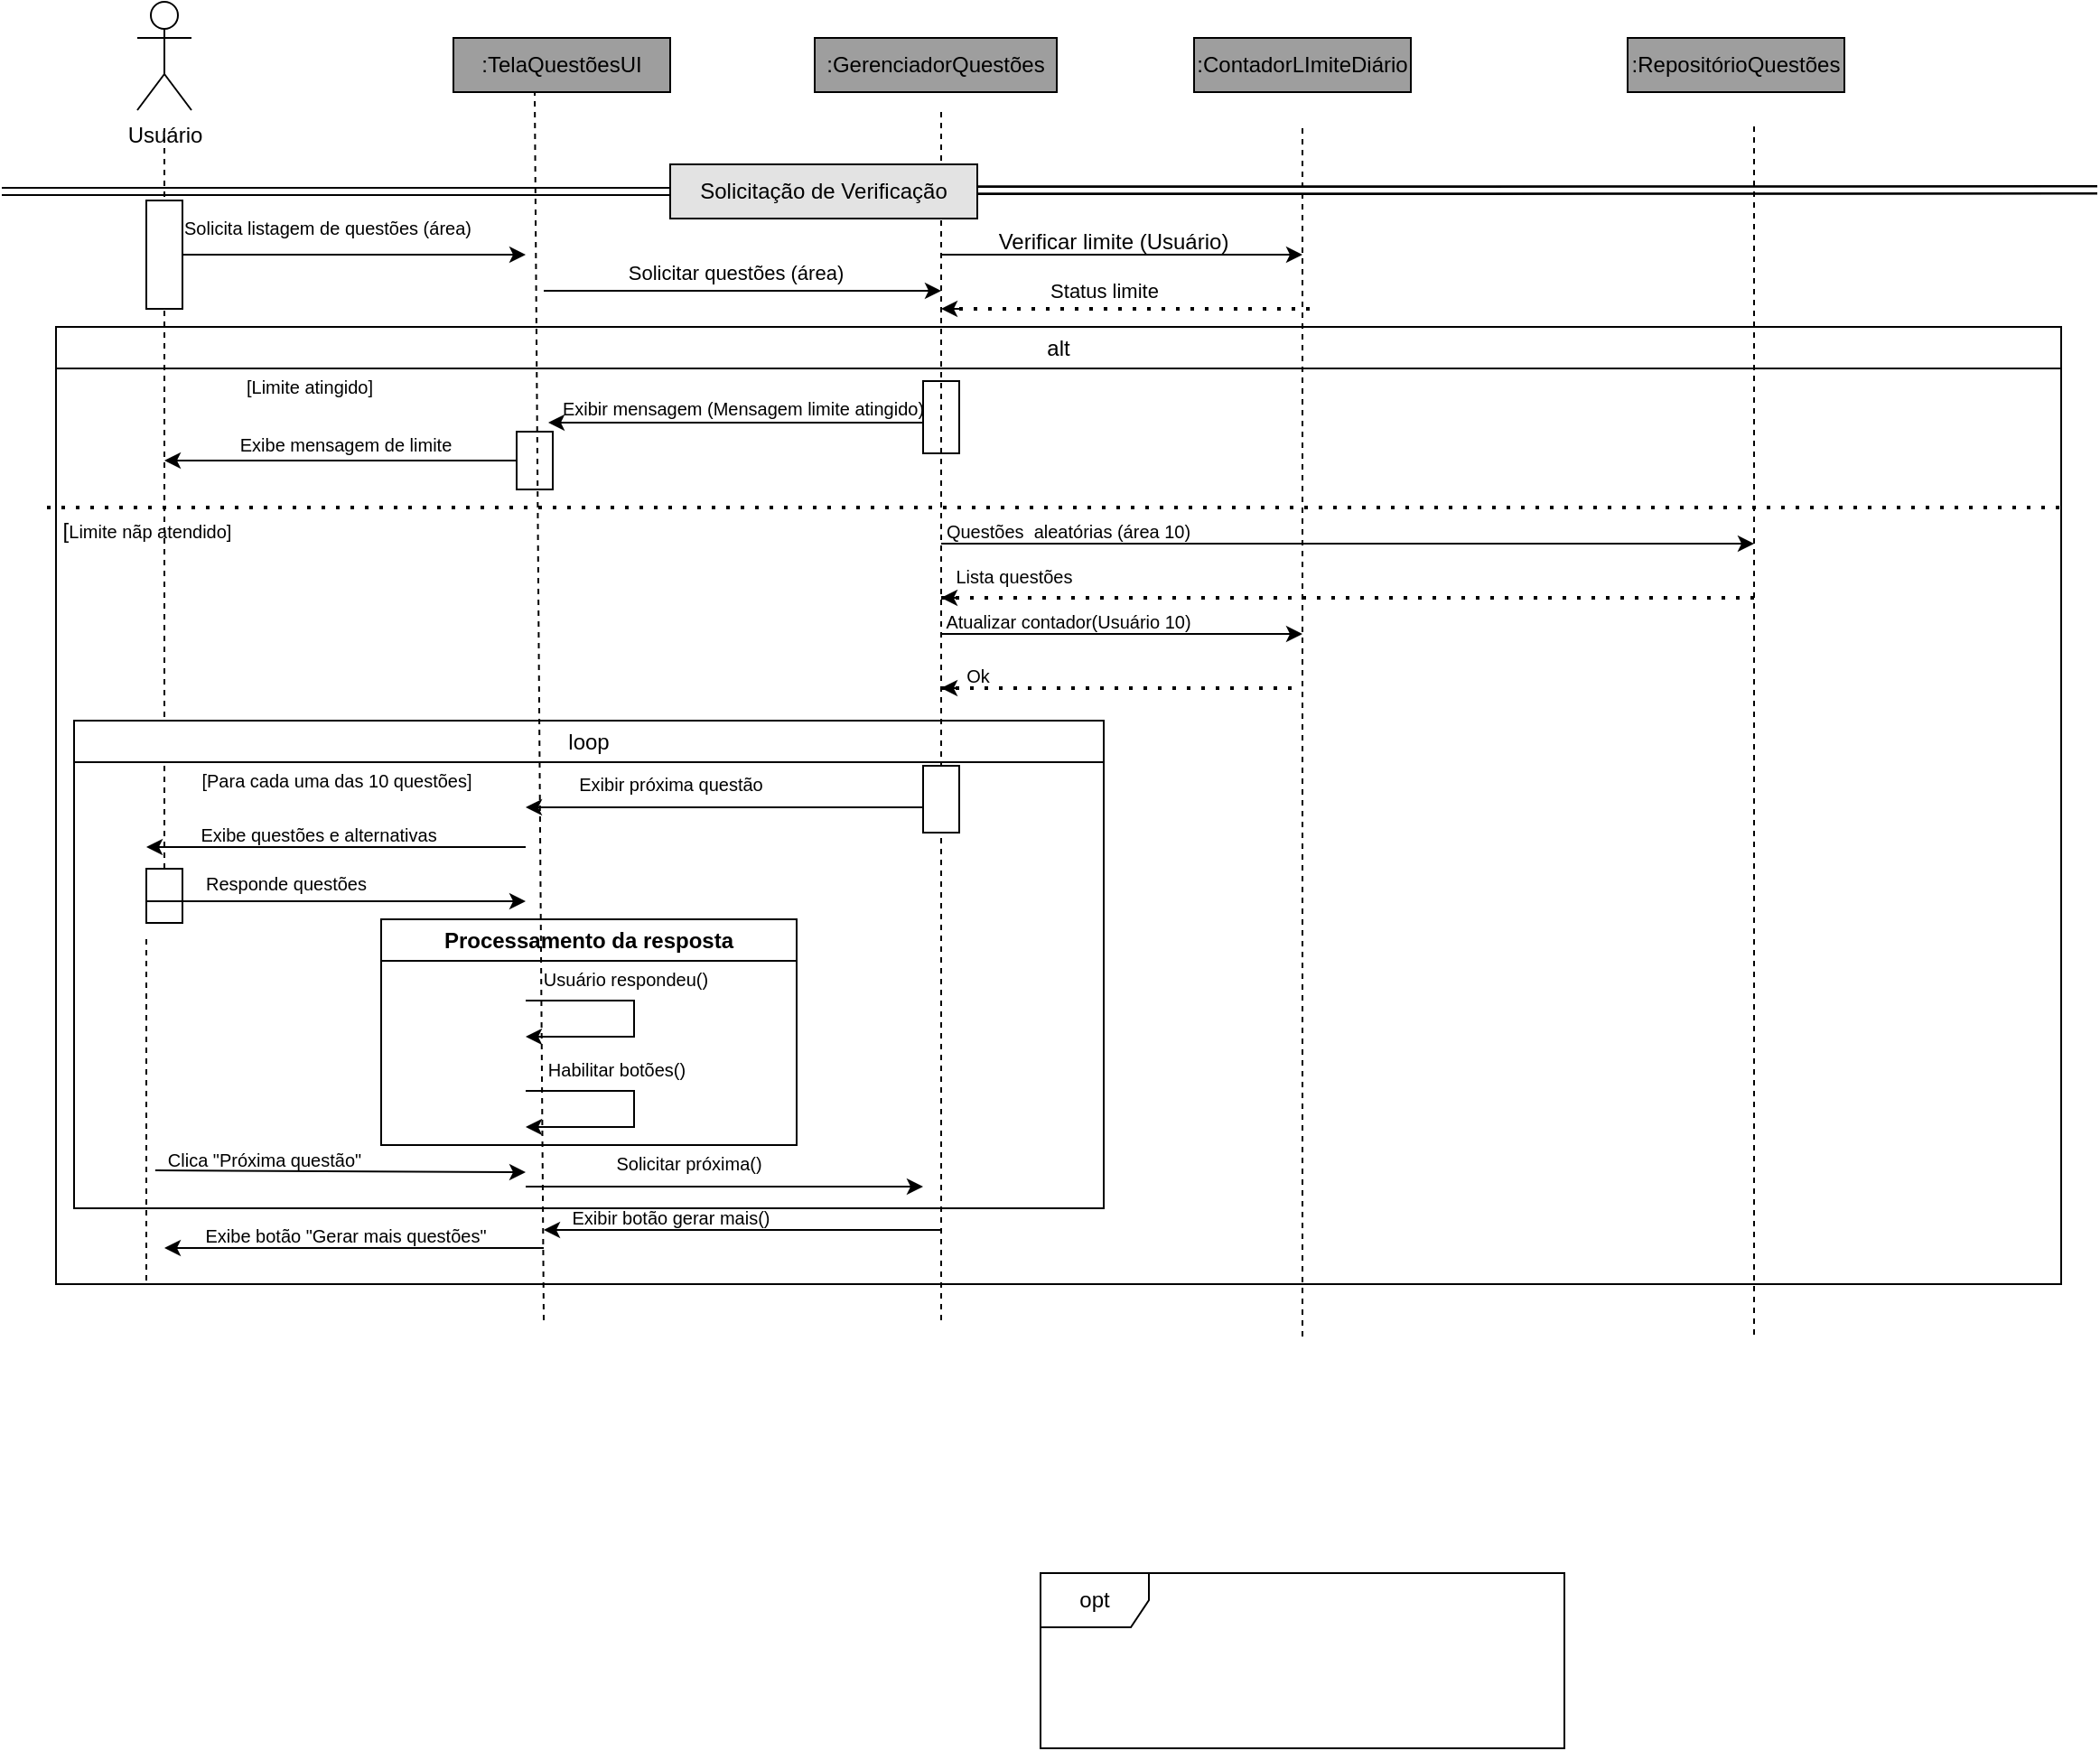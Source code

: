 <mxfile version="27.0.9" pages="2">
  <diagram id="prtHgNgQTEPvFCAcTncT" name="Page-1">
    <mxGraphModel dx="3756" dy="826" grid="1" gridSize="10" guides="1" tooltips="1" connect="1" arrows="1" fold="1" page="1" pageScale="1" pageWidth="1169" pageHeight="827" math="0" shadow="0">
      <root>
        <mxCell id="0" />
        <mxCell id="1" parent="0" />
        <mxCell id="CrI34jUcvFCijBm1rNz6-1" value="Usuário&lt;div&gt;&lt;br&gt;&lt;/div&gt;" style="shape=umlActor;verticalLabelPosition=bottom;verticalAlign=top;outlineConnect=0;html=1;movable=0;resizable=0;rotatable=0;deletable=0;editable=0;locked=1;connectable=0;" parent="1" vertex="1">
          <mxGeometry x="-2255" y="10" width="30" height="60" as="geometry" />
        </mxCell>
        <mxCell id="CrI34jUcvFCijBm1rNz6-10" value="" style="endArrow=classic;html=1;rounded=0;movable=0;resizable=0;rotatable=0;deletable=0;editable=0;locked=1;connectable=0;" parent="1" edge="1" source="Iz0xuYaKdpiuisNHUyM_-4">
          <mxGeometry width="50" height="50" relative="1" as="geometry">
            <mxPoint x="-2240" y="158" as="sourcePoint" />
            <mxPoint x="-2040" y="150" as="targetPoint" />
          </mxGeometry>
        </mxCell>
        <mxCell id="CrI34jUcvFCijBm1rNz6-15" value="&lt;span style=&quot;font-weight: normal;&quot;&gt;alt&lt;/span&gt;" style="swimlane;whiteSpace=wrap;html=1;startSize=23;" parent="1" vertex="1">
          <mxGeometry x="-2300" y="190" width="1110" height="530" as="geometry">
            <mxRectangle x="-1140" y="190" width="50" height="30" as="alternateBounds" />
          </mxGeometry>
        </mxCell>
        <mxCell id="CrI34jUcvFCijBm1rNz6-12" value="" style="endArrow=classic;html=1;rounded=0;" parent="CrI34jUcvFCijBm1rNz6-15" edge="1" source="Iz0xuYaKdpiuisNHUyM_-6">
          <mxGeometry width="50" height="50" relative="1" as="geometry">
            <mxPoint x="270" y="70" as="sourcePoint" />
            <mxPoint x="60" y="74" as="targetPoint" />
          </mxGeometry>
        </mxCell>
        <mxCell id="CrI34jUcvFCijBm1rNz6-34" value="" style="endArrow=classic;html=1;rounded=0;" parent="CrI34jUcvFCijBm1rNz6-15" edge="1">
          <mxGeometry width="50" height="50" relative="1" as="geometry">
            <mxPoint x="490" y="500" as="sourcePoint" />
            <mxPoint x="270" y="500" as="targetPoint" />
            <Array as="points">
              <mxPoint x="390" y="500" />
            </Array>
          </mxGeometry>
        </mxCell>
        <mxCell id="CrI34jUcvFCijBm1rNz6-35" value="" style="endArrow=classic;html=1;rounded=0;" parent="CrI34jUcvFCijBm1rNz6-15" edge="1">
          <mxGeometry width="50" height="50" relative="1" as="geometry">
            <mxPoint x="270" y="510" as="sourcePoint" />
            <mxPoint x="60" y="510" as="targetPoint" />
            <Array as="points">
              <mxPoint x="170" y="510" />
            </Array>
          </mxGeometry>
        </mxCell>
        <mxCell id="CrI34jUcvFCijBm1rNz6-36" value="" style="endArrow=classic;html=1;rounded=0;entryX=1;entryY=0.25;entryDx=0;entryDy=0;" parent="CrI34jUcvFCijBm1rNz6-15" edge="1">
          <mxGeometry width="50" height="50" relative="1" as="geometry">
            <mxPoint x="488" y="53" as="sourcePoint" />
            <mxPoint x="272.5" y="53" as="targetPoint" />
          </mxGeometry>
        </mxCell>
        <mxCell id="CrI34jUcvFCijBm1rNz6-45" value="" style="endArrow=classic;html=1;rounded=0;movable=0;resizable=0;rotatable=0;deletable=0;editable=0;locked=1;connectable=0;" parent="CrI34jUcvFCijBm1rNz6-15" edge="1">
          <mxGeometry width="50" height="50" relative="1" as="geometry">
            <mxPoint x="490" y="120" as="sourcePoint" />
            <mxPoint x="940" y="120" as="targetPoint" />
          </mxGeometry>
        </mxCell>
        <mxCell id="CrI34jUcvFCijBm1rNz6-37" value="" style="endArrow=none;dashed=1;html=1;dashPattern=1 3;strokeWidth=2;rounded=0;movable=0;resizable=0;rotatable=0;deletable=0;editable=0;locked=1;connectable=0;" parent="CrI34jUcvFCijBm1rNz6-15" edge="1">
          <mxGeometry width="50" height="50" relative="1" as="geometry">
            <mxPoint x="-5" y="100" as="sourcePoint" />
            <mxPoint x="1115" y="100" as="targetPoint" />
          </mxGeometry>
        </mxCell>
        <mxCell id="CrI34jUcvFCijBm1rNz6-52" value="" style="endArrow=none;dashed=1;html=1;dashPattern=1 3;strokeWidth=2;rounded=0;movable=0;resizable=0;rotatable=0;deletable=0;editable=0;locked=1;connectable=0;" parent="CrI34jUcvFCijBm1rNz6-15" edge="1">
          <mxGeometry width="50" height="50" relative="1" as="geometry">
            <mxPoint x="490" y="200" as="sourcePoint" />
            <mxPoint x="690" y="200" as="targetPoint" />
          </mxGeometry>
        </mxCell>
        <mxCell id="CrI34jUcvFCijBm1rNz6-53" value="" style="endArrow=classic;html=1;rounded=0;" parent="CrI34jUcvFCijBm1rNz6-15" edge="1">
          <mxGeometry width="50" height="50" relative="1" as="geometry">
            <mxPoint x="500" y="200" as="sourcePoint" />
            <mxPoint x="490" y="200" as="targetPoint" />
          </mxGeometry>
        </mxCell>
        <mxCell id="X93EcSzINp0Eo5ylQojm-9" value="&lt;font style=&quot;font-size: 10px;&quot;&gt;Exibe mensagem de limite&lt;/font&gt;" style="text;html=1;align=center;verticalAlign=middle;resizable=0;points=[];autosize=1;strokeColor=none;fillColor=none;movable=0;rotatable=0;deletable=0;editable=0;locked=1;connectable=0;" parent="CrI34jUcvFCijBm1rNz6-15" vertex="1">
          <mxGeometry x="90" y="50" width="140" height="30" as="geometry" />
        </mxCell>
        <mxCell id="X93EcSzINp0Eo5ylQojm-12" value="" style="endArrow=none;dashed=1;html=1;rounded=0;movable=0;resizable=0;rotatable=0;deletable=0;editable=0;locked=1;connectable=0;" parent="CrI34jUcvFCijBm1rNz6-15" edge="1" source="Iz0xuYaKdpiuisNHUyM_-12">
          <mxGeometry width="50" height="50" relative="1" as="geometry">
            <mxPoint x="60" y="540" as="sourcePoint" />
            <mxPoint x="60" y="-110" as="targetPoint" />
            <Array as="points" />
          </mxGeometry>
        </mxCell>
        <mxCell id="X93EcSzINp0Eo5ylQojm-15" value="&lt;font style=&quot;font-size: 10px;&quot;&gt;Questões&amp;nbsp; aleatórias (área 10)&lt;/font&gt;" style="text;html=1;align=center;verticalAlign=middle;resizable=0;points=[];autosize=1;strokeColor=none;fillColor=none;" parent="CrI34jUcvFCijBm1rNz6-15" vertex="1">
          <mxGeometry x="480" y="98" width="160" height="30" as="geometry" />
        </mxCell>
        <mxCell id="CrI34jUcvFCijBm1rNz6-49" value="" style="endArrow=none;dashed=1;html=1;dashPattern=1 3;strokeWidth=2;rounded=0;movable=0;resizable=0;rotatable=0;deletable=0;editable=0;locked=1;connectable=0;" parent="CrI34jUcvFCijBm1rNz6-15" edge="1">
          <mxGeometry width="50" height="50" relative="1" as="geometry">
            <mxPoint x="490" y="150" as="sourcePoint" />
            <mxPoint x="940" y="150" as="targetPoint" />
          </mxGeometry>
        </mxCell>
        <mxCell id="X93EcSzINp0Eo5ylQojm-16" value="&lt;font style=&quot;font-size: 10px;&quot;&gt;Lista questões&lt;/font&gt;" style="edgeLabel;html=1;align=center;verticalAlign=middle;resizable=0;points=[];" parent="CrI34jUcvFCijBm1rNz6-49" vertex="1" connectable="0">
          <mxGeometry x="-0.738" y="5" relative="1" as="geometry">
            <mxPoint x="-19" y="-7" as="offset" />
          </mxGeometry>
        </mxCell>
        <mxCell id="CrI34jUcvFCijBm1rNz6-51" value="" style="endArrow=classic;html=1;rounded=0;" parent="CrI34jUcvFCijBm1rNz6-15" edge="1">
          <mxGeometry width="50" height="50" relative="1" as="geometry">
            <mxPoint x="500" y="150" as="sourcePoint" />
            <mxPoint x="490" y="150" as="targetPoint" />
          </mxGeometry>
        </mxCell>
        <mxCell id="X93EcSzINp0Eo5ylQojm-17" value="&lt;font style=&quot;font-size: 10px;&quot;&gt;Atualizar contador(Usuário 10)&lt;/font&gt;" style="text;html=1;align=center;verticalAlign=middle;resizable=0;points=[];autosize=1;strokeColor=none;fillColor=none;movable=0;rotatable=0;deletable=0;editable=0;locked=1;connectable=0;" parent="CrI34jUcvFCijBm1rNz6-15" vertex="1">
          <mxGeometry x="480" y="148" width="160" height="30" as="geometry" />
        </mxCell>
        <mxCell id="CrI34jUcvFCijBm1rNz6-47" value="" style="endArrow=classic;html=1;rounded=0;movable=0;resizable=0;rotatable=0;deletable=0;editable=0;locked=1;connectable=0;" parent="CrI34jUcvFCijBm1rNz6-15" edge="1">
          <mxGeometry width="50" height="50" relative="1" as="geometry">
            <mxPoint x="490" y="170" as="sourcePoint" />
            <mxPoint x="690" y="170" as="targetPoint" />
          </mxGeometry>
        </mxCell>
        <mxCell id="CrI34jUcvFCijBm1rNz6-38" value="" style="endArrow=none;dashed=1;html=1;rounded=0;movable=0;resizable=0;rotatable=0;deletable=0;editable=0;locked=1;connectable=0;" parent="CrI34jUcvFCijBm1rNz6-15" edge="1">
          <mxGeometry width="50" height="50" relative="1" as="geometry">
            <mxPoint x="690" y="559" as="sourcePoint" />
            <mxPoint x="690" y="-111" as="targetPoint" />
          </mxGeometry>
        </mxCell>
        <mxCell id="X93EcSzINp0Eo5ylQojm-19" value="&lt;font style=&quot;font-size: 10px;&quot;&gt;Ok&lt;/font&gt;" style="text;html=1;align=center;verticalAlign=middle;resizable=0;points=[];autosize=1;strokeColor=none;fillColor=none;" parent="CrI34jUcvFCijBm1rNz6-15" vertex="1">
          <mxGeometry x="490" y="178" width="40" height="30" as="geometry" />
        </mxCell>
        <mxCell id="X93EcSzINp0Eo5ylQojm-31" value="&lt;font style=&quot;font-size: 10px;&quot;&gt;Exibe botão &quot;Gerar mais questões&quot;&lt;/font&gt;" style="text;html=1;align=center;verticalAlign=middle;resizable=0;points=[];autosize=1;strokeColor=none;fillColor=none;" parent="CrI34jUcvFCijBm1rNz6-15" vertex="1">
          <mxGeometry x="70" y="488" width="180" height="30" as="geometry" />
        </mxCell>
        <mxCell id="X93EcSzINp0Eo5ylQojm-10" value="&lt;font style=&quot;font-size: 10px;&quot;&gt;Exibir mensagem (Mensagem limite atingido)&lt;/font&gt;" style="text;html=1;align=center;verticalAlign=middle;resizable=0;points=[];autosize=1;strokeColor=none;fillColor=none;movable=0;rotatable=0;deletable=0;editable=0;locked=1;connectable=0;" parent="CrI34jUcvFCijBm1rNz6-15" vertex="1">
          <mxGeometry x="270" y="30" width="220" height="30" as="geometry" />
        </mxCell>
        <mxCell id="Iz0xuYaKdpiuisNHUyM_-8" value="" style="rounded=0;whiteSpace=wrap;html=1;movable=0;resizable=0;rotatable=0;deletable=0;editable=0;locked=1;connectable=0;" vertex="1" parent="CrI34jUcvFCijBm1rNz6-15">
          <mxGeometry x="480" y="30" width="20" height="40" as="geometry" />
        </mxCell>
        <mxCell id="Iz0xuYaKdpiuisNHUyM_-12" value="" style="rounded=0;whiteSpace=wrap;html=1;" vertex="1" parent="CrI34jUcvFCijBm1rNz6-15">
          <mxGeometry x="50" y="300" width="20" height="30" as="geometry" />
        </mxCell>
        <mxCell id="Iz0xuYaKdpiuisNHUyM_-6" value="" style="rounded=0;whiteSpace=wrap;html=1;movable=0;resizable=0;rotatable=0;deletable=0;editable=0;locked=1;connectable=0;" vertex="1" parent="CrI34jUcvFCijBm1rNz6-15">
          <mxGeometry x="255" y="58" width="20" height="32" as="geometry" />
        </mxCell>
        <mxCell id="CrI34jUcvFCijBm1rNz6-26" value="&lt;span style=&quot;font-weight: 400;&quot;&gt;loop&lt;/span&gt;" style="swimlane;whiteSpace=wrap;html=1;movable=0;resizable=0;rotatable=0;deletable=0;editable=0;locked=1;connectable=0;" parent="CrI34jUcvFCijBm1rNz6-15" vertex="1">
          <mxGeometry x="10" y="218" width="570" height="270" as="geometry" />
        </mxCell>
        <mxCell id="CrI34jUcvFCijBm1rNz6-27" value="" style="endArrow=classic;html=1;rounded=0;" parent="CrI34jUcvFCijBm1rNz6-26" edge="1">
          <mxGeometry width="50" height="50" relative="1" as="geometry">
            <mxPoint x="250" y="70" as="sourcePoint" />
            <mxPoint x="40" y="70" as="targetPoint" />
            <Array as="points">
              <mxPoint x="149" y="70" />
            </Array>
          </mxGeometry>
        </mxCell>
        <mxCell id="CrI34jUcvFCijBm1rNz6-29" value="" style="endArrow=classic;html=1;rounded=0;" parent="CrI34jUcvFCijBm1rNz6-26" edge="1">
          <mxGeometry width="50" height="50" relative="1" as="geometry">
            <mxPoint x="40" y="100" as="sourcePoint" />
            <mxPoint x="250" y="100" as="targetPoint" />
          </mxGeometry>
        </mxCell>
        <mxCell id="X93EcSzINp0Eo5ylQojm-22" value="&lt;font style=&quot;font-size: 10px;&quot;&gt;Responde questões&lt;/font&gt;" style="edgeLabel;html=1;align=center;verticalAlign=middle;resizable=0;points=[];" parent="CrI34jUcvFCijBm1rNz6-29" vertex="1" connectable="0">
          <mxGeometry x="-0.368" y="4" relative="1" as="geometry">
            <mxPoint x="10" y="-6" as="offset" />
          </mxGeometry>
        </mxCell>
        <mxCell id="CrI34jUcvFCijBm1rNz6-30" value="" style="endArrow=classic;html=1;rounded=0;exitX=0.038;exitY=0.7;exitDx=0;exitDy=0;exitPerimeter=0;" parent="CrI34jUcvFCijBm1rNz6-26" source="X93EcSzINp0Eo5ylQojm-26" edge="1">
          <mxGeometry width="50" height="50" relative="1" as="geometry">
            <mxPoint x="60" y="250" as="sourcePoint" />
            <mxPoint x="250" y="250" as="targetPoint" />
          </mxGeometry>
        </mxCell>
        <mxCell id="CrI34jUcvFCijBm1rNz6-33" value="" style="endArrow=classic;html=1;rounded=0;" parent="CrI34jUcvFCijBm1rNz6-26" edge="1">
          <mxGeometry width="50" height="50" relative="1" as="geometry">
            <mxPoint x="250" y="258" as="sourcePoint" />
            <mxPoint x="470" y="258" as="targetPoint" />
          </mxGeometry>
        </mxCell>
        <mxCell id="CrI34jUcvFCijBm1rNz6-40" value="Processamento da resposta" style="swimlane;whiteSpace=wrap;html=1;startSize=23;" parent="CrI34jUcvFCijBm1rNz6-26" vertex="1">
          <mxGeometry x="170" y="110" width="230" height="125" as="geometry" />
        </mxCell>
        <mxCell id="CrI34jUcvFCijBm1rNz6-43" value="" style="endArrow=classic;html=1;rounded=0;" parent="CrI34jUcvFCijBm1rNz6-40" edge="1">
          <mxGeometry width="50" height="50" relative="1" as="geometry">
            <mxPoint x="80" y="95" as="sourcePoint" />
            <mxPoint x="80" y="115" as="targetPoint" />
            <Array as="points">
              <mxPoint x="140" y="95" />
              <mxPoint x="140" y="115" />
            </Array>
          </mxGeometry>
        </mxCell>
        <mxCell id="CrI34jUcvFCijBm1rNz6-42" value="" style="endArrow=classic;html=1;rounded=0;" parent="CrI34jUcvFCijBm1rNz6-40" edge="1">
          <mxGeometry width="50" height="50" relative="1" as="geometry">
            <mxPoint x="80" y="45" as="sourcePoint" />
            <mxPoint x="80" y="65" as="targetPoint" />
            <Array as="points">
              <mxPoint x="140" y="45" />
              <mxPoint x="140" y="65" />
            </Array>
          </mxGeometry>
        </mxCell>
        <mxCell id="X93EcSzINp0Eo5ylQojm-24" value="&lt;font style=&quot;font-size: 10px;&quot;&gt;Usuário respondeu()&lt;/font&gt;" style="text;html=1;align=center;verticalAlign=middle;resizable=0;points=[];autosize=1;strokeColor=none;fillColor=none;" parent="CrI34jUcvFCijBm1rNz6-40" vertex="1">
          <mxGeometry x="80" y="18" width="110" height="30" as="geometry" />
        </mxCell>
        <mxCell id="X93EcSzINp0Eo5ylQojm-25" value="&lt;font style=&quot;font-size: 10px;&quot;&gt;Habilitar botões()&lt;/font&gt;" style="text;html=1;align=center;verticalAlign=middle;resizable=0;points=[];autosize=1;strokeColor=none;fillColor=none;" parent="CrI34jUcvFCijBm1rNz6-40" vertex="1">
          <mxGeometry x="80" y="68" width="100" height="30" as="geometry" />
        </mxCell>
        <mxCell id="CrI34jUcvFCijBm1rNz6-44" value="" style="endArrow=classic;html=1;rounded=0;" parent="CrI34jUcvFCijBm1rNz6-26" edge="1">
          <mxGeometry width="50" height="50" relative="1" as="geometry">
            <mxPoint x="470" y="48" as="sourcePoint" />
            <mxPoint x="250" y="48" as="targetPoint" />
            <Array as="points">
              <mxPoint x="380" y="48" />
            </Array>
          </mxGeometry>
        </mxCell>
        <mxCell id="X93EcSzINp0Eo5ylQojm-20" value="&lt;font style=&quot;font-size: 10px;&quot;&gt;[Para cada uma das 10 questões]&lt;/font&gt;" style="text;html=1;align=center;verticalAlign=middle;resizable=0;points=[];autosize=1;strokeColor=none;fillColor=none;" parent="CrI34jUcvFCijBm1rNz6-26" vertex="1">
          <mxGeometry x="60" y="18" width="170" height="30" as="geometry" />
        </mxCell>
        <mxCell id="X93EcSzINp0Eo5ylQojm-21" value="&lt;font style=&quot;font-size: 10px;&quot;&gt;Exibe questões e alternativas&lt;/font&gt;" style="text;html=1;align=center;verticalAlign=middle;resizable=0;points=[];autosize=1;strokeColor=none;fillColor=none;" parent="CrI34jUcvFCijBm1rNz6-26" vertex="1">
          <mxGeometry x="60" y="48" width="150" height="30" as="geometry" />
        </mxCell>
        <mxCell id="X93EcSzINp0Eo5ylQojm-26" value="&lt;font style=&quot;font-size: 10px;&quot;&gt;Clica &quot;Próxima questão&quot;&lt;/font&gt;" style="text;html=1;align=center;verticalAlign=middle;resizable=0;points=[];autosize=1;strokeColor=none;fillColor=none;" parent="CrI34jUcvFCijBm1rNz6-26" vertex="1">
          <mxGeometry x="40" y="228" width="130" height="30" as="geometry" />
        </mxCell>
        <mxCell id="Iz0xuYaKdpiuisNHUyM_-18" value="" style="endArrow=none;dashed=1;html=1;rounded=0;" edge="1" parent="CrI34jUcvFCijBm1rNz6-26">
          <mxGeometry width="50" height="50" relative="1" as="geometry">
            <mxPoint x="40" y="310" as="sourcePoint" />
            <mxPoint x="40" y="120" as="targetPoint" />
            <Array as="points" />
          </mxGeometry>
        </mxCell>
        <mxCell id="CrI34jUcvFCijBm1rNz6-31" value="" style="endArrow=classic;html=1;rounded=0;movable=0;resizable=0;rotatable=0;deletable=0;editable=0;locked=1;connectable=0;" parent="1" edge="1">
          <mxGeometry width="50" height="50" relative="1" as="geometry">
            <mxPoint x="-2030" y="170" as="sourcePoint" />
            <mxPoint x="-1810" y="170" as="targetPoint" />
          </mxGeometry>
        </mxCell>
        <mxCell id="X93EcSzINp0Eo5ylQojm-4" value="Solicitar questões (área)" style="edgeLabel;html=1;align=center;verticalAlign=middle;resizable=0;points=[];movable=0;rotatable=0;deletable=0;editable=0;locked=1;connectable=0;" parent="CrI34jUcvFCijBm1rNz6-31" vertex="1" connectable="0">
          <mxGeometry x="-0.222" y="4" relative="1" as="geometry">
            <mxPoint x="20" y="-6" as="offset" />
          </mxGeometry>
        </mxCell>
        <mxCell id="CrI34jUcvFCijBm1rNz6-32" value="" style="endArrow=none;dashed=1;html=1;rounded=0;movable=0;resizable=0;rotatable=0;deletable=0;editable=0;locked=1;connectable=0;" parent="1" edge="1">
          <mxGeometry width="50" height="50" relative="1" as="geometry">
            <mxPoint x="-1810" y="740" as="sourcePoint" />
            <mxPoint x="-1810" y="70" as="targetPoint" />
          </mxGeometry>
        </mxCell>
        <mxCell id="CrI34jUcvFCijBm1rNz6-39" value="" style="endArrow=none;dashed=1;html=1;rounded=0;movable=0;resizable=0;rotatable=0;deletable=0;editable=0;locked=1;connectable=0;" parent="1" edge="1">
          <mxGeometry width="50" height="50" relative="1" as="geometry">
            <mxPoint x="-1360" y="748" as="sourcePoint" />
            <mxPoint x="-1360" y="78" as="targetPoint" />
          </mxGeometry>
        </mxCell>
        <mxCell id="CrI34jUcvFCijBm1rNz6-54" value="" style="endArrow=classic;html=1;rounded=0;movable=0;resizable=0;rotatable=0;deletable=0;editable=0;locked=1;connectable=0;" parent="1" edge="1">
          <mxGeometry width="50" height="50" relative="1" as="geometry">
            <mxPoint x="-1810" y="150" as="sourcePoint" />
            <mxPoint x="-1610" y="150" as="targetPoint" />
          </mxGeometry>
        </mxCell>
        <mxCell id="CrI34jUcvFCijBm1rNz6-55" value="" style="endArrow=none;dashed=1;html=1;dashPattern=1 3;strokeWidth=2;rounded=0;movable=0;resizable=0;rotatable=0;deletable=0;editable=0;locked=1;connectable=0;" parent="1" edge="1">
          <mxGeometry width="50" height="50" relative="1" as="geometry">
            <mxPoint x="-1800" y="180" as="sourcePoint" />
            <mxPoint x="-1600" y="180" as="targetPoint" />
          </mxGeometry>
        </mxCell>
        <mxCell id="X93EcSzINp0Eo5ylQojm-6" value="Status limite" style="edgeLabel;html=1;align=center;verticalAlign=middle;resizable=0;points=[];movable=0;rotatable=0;deletable=0;editable=0;locked=1;connectable=0;" parent="CrI34jUcvFCijBm1rNz6-55" vertex="1" connectable="0">
          <mxGeometry x="-0.23" y="5" relative="1" as="geometry">
            <mxPoint x="3" y="-5" as="offset" />
          </mxGeometry>
        </mxCell>
        <mxCell id="CrI34jUcvFCijBm1rNz6-56" value="" style="endArrow=classic;html=1;rounded=0;" parent="1" edge="1">
          <mxGeometry width="50" height="50" relative="1" as="geometry">
            <mxPoint x="-1800" y="180" as="sourcePoint" />
            <mxPoint x="-1810" y="180" as="targetPoint" />
          </mxGeometry>
        </mxCell>
        <mxCell id="CrI34jUcvFCijBm1rNz6-57" value=":TelaQuestõesUI" style="rounded=0;whiteSpace=wrap;html=1;fillColor=#9E9E9E;movable=0;resizable=0;rotatable=0;deletable=0;editable=0;locked=1;connectable=0;" parent="1" vertex="1">
          <mxGeometry x="-2080" y="30" width="120" height="30" as="geometry" />
        </mxCell>
        <mxCell id="CrI34jUcvFCijBm1rNz6-58" value=":GerenciadorQuestões" style="rounded=0;whiteSpace=wrap;html=1;fillColor=#9E9E9E;movable=0;resizable=0;rotatable=0;deletable=0;editable=0;locked=1;connectable=0;" parent="1" vertex="1">
          <mxGeometry x="-1880" y="30" width="134" height="30" as="geometry" />
        </mxCell>
        <mxCell id="CrI34jUcvFCijBm1rNz6-59" value=":ContadorLImiteDiário" style="rounded=0;whiteSpace=wrap;html=1;fillColor=#9E9E9E;movable=0;resizable=0;rotatable=0;deletable=0;editable=0;locked=1;connectable=0;" parent="1" vertex="1">
          <mxGeometry x="-1670" y="30" width="120" height="30" as="geometry" />
        </mxCell>
        <mxCell id="CrI34jUcvFCijBm1rNz6-60" value=":RepositórioQuestões" style="rounded=0;whiteSpace=wrap;html=1;fillColor=#9E9E9E;movable=0;resizable=0;rotatable=0;deletable=0;editable=0;locked=1;connectable=0;" parent="1" vertex="1">
          <mxGeometry x="-1430" y="30" width="120" height="30" as="geometry" />
        </mxCell>
        <mxCell id="CrI34jUcvFCijBm1rNz6-66" value="" style="shape=link;html=1;rounded=0;movable=0;resizable=0;rotatable=0;deletable=0;editable=0;locked=1;connectable=0;" parent="1" target="CrI34jUcvFCijBm1rNz6-65" edge="1">
          <mxGeometry width="100" relative="1" as="geometry">
            <mxPoint x="-2330" y="115" as="sourcePoint" />
            <mxPoint x="-1170" y="120" as="targetPoint" />
            <Array as="points">
              <mxPoint x="-2050" y="115" />
            </Array>
          </mxGeometry>
        </mxCell>
        <mxCell id="CrI34jUcvFCijBm1rNz6-65" value="Solicitação de Verificação" style="rounded=0;whiteSpace=wrap;html=1;fillColor=#E3E3E3;movable=0;resizable=0;rotatable=0;deletable=0;editable=0;locked=1;connectable=0;" parent="1" vertex="1">
          <mxGeometry x="-1960" y="100" width="170" height="30" as="geometry" />
        </mxCell>
        <mxCell id="X93EcSzINp0Eo5ylQojm-3" value="&lt;font style=&quot;font-size: 10px;&quot;&gt;Solicita listagem de questões (área)&lt;/font&gt;" style="text;html=1;align=center;verticalAlign=middle;resizable=0;points=[];autosize=1;strokeColor=none;fillColor=none;movable=0;rotatable=0;deletable=0;editable=0;locked=1;connectable=0;" parent="1" vertex="1">
          <mxGeometry x="-2240" y="120" width="180" height="30" as="geometry" />
        </mxCell>
        <mxCell id="X93EcSzINp0Eo5ylQojm-5" value="Verificar limite (Usuário)" style="text;html=1;align=center;verticalAlign=middle;resizable=0;points=[];autosize=1;strokeColor=none;fillColor=none;movable=0;rotatable=0;deletable=0;editable=0;locked=1;connectable=0;" parent="1" vertex="1">
          <mxGeometry x="-1790" y="128" width="150" height="30" as="geometry" />
        </mxCell>
        <mxCell id="X93EcSzINp0Eo5ylQojm-8" value="&lt;span style=&quot;font-size: 10px;&quot;&gt;[Limite atingido]&lt;/span&gt;" style="text;html=1;align=center;verticalAlign=middle;resizable=0;points=[];autosize=1;strokeColor=none;fillColor=none;movable=0;rotatable=0;deletable=0;editable=0;locked=1;connectable=0;" parent="1" vertex="1">
          <mxGeometry x="-2205" y="208" width="90" height="30" as="geometry" />
        </mxCell>
        <mxCell id="X93EcSzINp0Eo5ylQojm-11" value="[&lt;font style=&quot;font-size: 10px;&quot;&gt;Limite nãp atendido]&lt;/font&gt;" style="text;html=1;align=center;verticalAlign=middle;resizable=0;points=[];autosize=1;strokeColor=none;fillColor=none;" parent="1" vertex="1">
          <mxGeometry x="-2310" y="288" width="120" height="30" as="geometry" />
        </mxCell>
        <mxCell id="X93EcSzINp0Eo5ylQojm-23" value="&lt;font style=&quot;font-size: 10px;&quot;&gt;Exibir próxima questão&lt;/font&gt;" style="text;html=1;align=center;verticalAlign=middle;resizable=0;points=[];autosize=1;strokeColor=none;fillColor=none;movable=0;rotatable=0;deletable=0;editable=0;locked=1;connectable=0;" parent="1" vertex="1">
          <mxGeometry x="-2025" y="428" width="130" height="30" as="geometry" />
        </mxCell>
        <mxCell id="X93EcSzINp0Eo5ylQojm-27" value="&lt;font style=&quot;font-size: 10px;&quot;&gt;Solicitar próxima()&lt;/font&gt;" style="text;html=1;align=center;verticalAlign=middle;resizable=0;points=[];autosize=1;strokeColor=none;fillColor=none;" parent="1" vertex="1">
          <mxGeometry x="-2000" y="638" width="100" height="30" as="geometry" />
        </mxCell>
        <mxCell id="X93EcSzINp0Eo5ylQojm-30" value="&lt;font style=&quot;font-size: 10px;&quot;&gt;Exibir botão gerar mais()&lt;/font&gt;" style="text;html=1;align=center;verticalAlign=middle;resizable=0;points=[];autosize=1;strokeColor=none;fillColor=none;" parent="1" vertex="1">
          <mxGeometry x="-2025" y="668" width="130" height="30" as="geometry" />
        </mxCell>
        <mxCell id="cDGz0aQqu49zxlpUWyzE-1" value="" style="shape=link;html=1;rounded=0;" parent="1" edge="1">
          <mxGeometry width="100" relative="1" as="geometry">
            <mxPoint x="-1790" y="114.17" as="sourcePoint" />
            <mxPoint x="-1170" y="114" as="targetPoint" />
            <Array as="points">
              <mxPoint x="-1510" y="114.17" />
            </Array>
          </mxGeometry>
        </mxCell>
        <mxCell id="cDGz0aQqu49zxlpUWyzE-2" value="" style="shape=link;html=1;rounded=0;movable=0;resizable=0;rotatable=0;deletable=0;editable=0;locked=1;connectable=0;" parent="1" edge="1">
          <mxGeometry width="100" relative="1" as="geometry">
            <mxPoint x="-1790" y="114.46" as="sourcePoint" />
            <mxPoint x="-1170" y="114.29" as="targetPoint" />
            <Array as="points">
              <mxPoint x="-1510" y="114.46" />
            </Array>
          </mxGeometry>
        </mxCell>
        <mxCell id="Iz0xuYaKdpiuisNHUyM_-5" value="" style="endArrow=classic;html=1;rounded=0;" edge="1" parent="1" target="Iz0xuYaKdpiuisNHUyM_-4">
          <mxGeometry width="50" height="50" relative="1" as="geometry">
            <mxPoint x="-2240" y="158" as="sourcePoint" />
            <mxPoint x="-2030" y="158" as="targetPoint" />
          </mxGeometry>
        </mxCell>
        <mxCell id="Iz0xuYaKdpiuisNHUyM_-4" value="" style="rounded=0;whiteSpace=wrap;html=1;movable=0;resizable=0;rotatable=0;deletable=0;editable=0;locked=1;connectable=0;" vertex="1" parent="1">
          <mxGeometry x="-2250" y="120" width="20" height="60" as="geometry" />
        </mxCell>
        <mxCell id="Iz0xuYaKdpiuisNHUyM_-7" value="" style="endArrow=none;dashed=1;html=1;rounded=0;movable=0;resizable=0;rotatable=0;deletable=0;editable=0;locked=1;connectable=0;" edge="1" parent="1">
          <mxGeometry width="50" height="50" relative="1" as="geometry">
            <mxPoint x="-2030" y="740" as="sourcePoint" />
            <mxPoint x="-2035" y="60" as="targetPoint" />
          </mxGeometry>
        </mxCell>
        <mxCell id="Iz0xuYaKdpiuisNHUyM_-10" value="" style="rounded=0;whiteSpace=wrap;html=1;movable=0;resizable=0;rotatable=0;deletable=0;editable=0;locked=1;connectable=0;" vertex="1" parent="1">
          <mxGeometry x="-1820" y="433" width="20" height="37" as="geometry" />
        </mxCell>
        <mxCell id="Iz0xuYaKdpiuisNHUyM_-19" value="opt" style="shape=umlFrame;whiteSpace=wrap;html=1;pointerEvents=0;" vertex="1" parent="1">
          <mxGeometry x="-1755" y="880" width="290" height="97" as="geometry" />
        </mxCell>
      </root>
    </mxGraphModel>
  </diagram>
  <diagram id="JWP1-33PHTxnKlrN6OxC" name="Página-2">
    <mxGraphModel dx="2363" dy="1377" grid="0" gridSize="10" guides="1" tooltips="1" connect="1" arrows="1" fold="1" page="0" pageScale="1" pageWidth="1169" pageHeight="827" math="0" shadow="0">
      <root>
        <mxCell id="0" />
        <mxCell id="1" parent="0" />
        <mxCell id="pvwoZCbLIYxk1e_d2Ucy-1" value="Usuário&lt;div&gt;&lt;br&gt;&lt;/div&gt;" style="shape=umlActor;verticalLabelPosition=bottom;verticalAlign=top;outlineConnect=0;html=1;movable=0;resizable=0;rotatable=0;deletable=0;editable=0;locked=1;connectable=0;" vertex="1" parent="1">
          <mxGeometry x="77" y="135" width="30" height="60" as="geometry" />
        </mxCell>
        <mxCell id="pvwoZCbLIYxk1e_d2Ucy-2" value="" style="endArrow=classic;html=1;rounded=0;movable=0;resizable=0;rotatable=0;deletable=0;editable=0;locked=1;connectable=0;" edge="1" parent="1" source="pvwoZCbLIYxk1e_d2Ucy-67">
          <mxGeometry width="50" height="50" relative="1" as="geometry">
            <mxPoint x="92" y="283" as="sourcePoint" />
            <mxPoint x="292" y="275" as="targetPoint" />
          </mxGeometry>
        </mxCell>
        <mxCell id="pvwoZCbLIYxk1e_d2Ucy-3" value="&lt;span style=&quot;font-weight: normal;&quot;&gt;alt&lt;/span&gt;" style="swimlane;whiteSpace=wrap;html=1;startSize=23;" vertex="1" parent="1">
          <mxGeometry x="32" y="315" width="1110" height="530" as="geometry">
            <mxRectangle x="-1140" y="190" width="50" height="30" as="alternateBounds" />
          </mxGeometry>
        </mxCell>
        <mxCell id="pvwoZCbLIYxk1e_d2Ucy-4" value="" style="endArrow=classic;html=1;rounded=0;" edge="1" parent="pvwoZCbLIYxk1e_d2Ucy-3" source="pvwoZCbLIYxk1e_d2Ucy-26">
          <mxGeometry width="50" height="50" relative="1" as="geometry">
            <mxPoint x="270" y="70" as="sourcePoint" />
            <mxPoint x="60" y="74" as="targetPoint" />
          </mxGeometry>
        </mxCell>
        <mxCell id="pvwoZCbLIYxk1e_d2Ucy-5" value="" style="endArrow=classic;html=1;rounded=0;" edge="1" parent="pvwoZCbLIYxk1e_d2Ucy-3">
          <mxGeometry width="50" height="50" relative="1" as="geometry">
            <mxPoint x="490" y="500" as="sourcePoint" />
            <mxPoint x="270" y="500" as="targetPoint" />
            <Array as="points">
              <mxPoint x="390" y="500" />
            </Array>
          </mxGeometry>
        </mxCell>
        <mxCell id="pvwoZCbLIYxk1e_d2Ucy-6" value="" style="endArrow=classic;html=1;rounded=0;" edge="1" parent="pvwoZCbLIYxk1e_d2Ucy-3">
          <mxGeometry width="50" height="50" relative="1" as="geometry">
            <mxPoint x="270" y="510" as="sourcePoint" />
            <mxPoint x="60" y="510" as="targetPoint" />
            <Array as="points">
              <mxPoint x="170" y="510" />
            </Array>
          </mxGeometry>
        </mxCell>
        <mxCell id="pvwoZCbLIYxk1e_d2Ucy-7" value="" style="endArrow=classic;html=1;rounded=0;entryX=1;entryY=0.25;entryDx=0;entryDy=0;" edge="1" parent="pvwoZCbLIYxk1e_d2Ucy-3">
          <mxGeometry width="50" height="50" relative="1" as="geometry">
            <mxPoint x="488" y="53" as="sourcePoint" />
            <mxPoint x="272.5" y="53" as="targetPoint" />
          </mxGeometry>
        </mxCell>
        <mxCell id="pvwoZCbLIYxk1e_d2Ucy-8" value="" style="endArrow=classic;html=1;rounded=0;movable=0;resizable=0;rotatable=0;deletable=0;editable=0;locked=1;connectable=0;" edge="1" parent="pvwoZCbLIYxk1e_d2Ucy-3">
          <mxGeometry width="50" height="50" relative="1" as="geometry">
            <mxPoint x="490" y="120" as="sourcePoint" />
            <mxPoint x="940" y="120" as="targetPoint" />
          </mxGeometry>
        </mxCell>
        <mxCell id="pvwoZCbLIYxk1e_d2Ucy-9" value="" style="endArrow=none;dashed=1;html=1;dashPattern=1 3;strokeWidth=2;rounded=0;movable=0;resizable=0;rotatable=0;deletable=0;editable=0;locked=1;connectable=0;" edge="1" parent="pvwoZCbLIYxk1e_d2Ucy-3">
          <mxGeometry width="50" height="50" relative="1" as="geometry">
            <mxPoint x="-5" y="100" as="sourcePoint" />
            <mxPoint x="1115" y="100" as="targetPoint" />
          </mxGeometry>
        </mxCell>
        <mxCell id="pvwoZCbLIYxk1e_d2Ucy-10" value="" style="endArrow=none;dashed=1;html=1;dashPattern=1 3;strokeWidth=2;rounded=0;movable=0;resizable=0;rotatable=0;deletable=0;editable=0;locked=1;connectable=0;" edge="1" parent="pvwoZCbLIYxk1e_d2Ucy-3">
          <mxGeometry width="50" height="50" relative="1" as="geometry">
            <mxPoint x="490" y="200" as="sourcePoint" />
            <mxPoint x="690" y="200" as="targetPoint" />
          </mxGeometry>
        </mxCell>
        <mxCell id="pvwoZCbLIYxk1e_d2Ucy-11" value="" style="endArrow=classic;html=1;rounded=0;" edge="1" parent="pvwoZCbLIYxk1e_d2Ucy-3">
          <mxGeometry width="50" height="50" relative="1" as="geometry">
            <mxPoint x="500" y="200" as="sourcePoint" />
            <mxPoint x="490" y="200" as="targetPoint" />
          </mxGeometry>
        </mxCell>
        <mxCell id="pvwoZCbLIYxk1e_d2Ucy-12" value="&lt;font style=&quot;font-size: 10px;&quot;&gt;Exibe mensagem de limite&lt;/font&gt;" style="text;html=1;align=center;verticalAlign=middle;resizable=0;points=[];autosize=1;strokeColor=none;fillColor=none;movable=0;rotatable=0;deletable=0;editable=0;locked=1;connectable=0;" vertex="1" parent="pvwoZCbLIYxk1e_d2Ucy-3">
          <mxGeometry x="90" y="50" width="140" height="30" as="geometry" />
        </mxCell>
        <mxCell id="pvwoZCbLIYxk1e_d2Ucy-13" value="" style="endArrow=none;dashed=1;html=1;rounded=0;movable=0;resizable=0;rotatable=0;deletable=0;editable=0;locked=1;connectable=0;" edge="1" parent="pvwoZCbLIYxk1e_d2Ucy-3" source="pvwoZCbLIYxk1e_d2Ucy-25">
          <mxGeometry width="50" height="50" relative="1" as="geometry">
            <mxPoint x="60" y="540" as="sourcePoint" />
            <mxPoint x="60" y="-110" as="targetPoint" />
            <Array as="points" />
          </mxGeometry>
        </mxCell>
        <mxCell id="pvwoZCbLIYxk1e_d2Ucy-14" value="&lt;font style=&quot;font-size: 10px;&quot;&gt;Questões&amp;nbsp; aleatórias (área 10)&lt;/font&gt;" style="text;html=1;align=center;verticalAlign=middle;resizable=0;points=[];autosize=1;strokeColor=none;fillColor=none;" vertex="1" parent="pvwoZCbLIYxk1e_d2Ucy-3">
          <mxGeometry x="480" y="98" width="160" height="30" as="geometry" />
        </mxCell>
        <mxCell id="pvwoZCbLIYxk1e_d2Ucy-15" value="" style="endArrow=none;dashed=1;html=1;dashPattern=1 3;strokeWidth=2;rounded=0;movable=0;resizable=0;rotatable=0;deletable=0;editable=0;locked=1;connectable=0;" edge="1" parent="pvwoZCbLIYxk1e_d2Ucy-3">
          <mxGeometry width="50" height="50" relative="1" as="geometry">
            <mxPoint x="490" y="150" as="sourcePoint" />
            <mxPoint x="940" y="150" as="targetPoint" />
          </mxGeometry>
        </mxCell>
        <mxCell id="pvwoZCbLIYxk1e_d2Ucy-16" value="&lt;font style=&quot;font-size: 10px;&quot;&gt;Lista questões&lt;/font&gt;" style="edgeLabel;html=1;align=center;verticalAlign=middle;resizable=0;points=[];" vertex="1" connectable="0" parent="pvwoZCbLIYxk1e_d2Ucy-15">
          <mxGeometry x="-0.738" y="5" relative="1" as="geometry">
            <mxPoint x="-19" y="-7" as="offset" />
          </mxGeometry>
        </mxCell>
        <mxCell id="pvwoZCbLIYxk1e_d2Ucy-17" value="" style="endArrow=classic;html=1;rounded=0;" edge="1" parent="pvwoZCbLIYxk1e_d2Ucy-3">
          <mxGeometry width="50" height="50" relative="1" as="geometry">
            <mxPoint x="500" y="150" as="sourcePoint" />
            <mxPoint x="490" y="150" as="targetPoint" />
          </mxGeometry>
        </mxCell>
        <mxCell id="pvwoZCbLIYxk1e_d2Ucy-18" value="&lt;font style=&quot;font-size: 10px;&quot;&gt;Atualizar contador(Usuário 10)&lt;/font&gt;" style="text;html=1;align=center;verticalAlign=middle;resizable=0;points=[];autosize=1;strokeColor=none;fillColor=none;movable=0;rotatable=0;deletable=0;editable=0;locked=1;connectable=0;" vertex="1" parent="pvwoZCbLIYxk1e_d2Ucy-3">
          <mxGeometry x="480" y="148" width="160" height="30" as="geometry" />
        </mxCell>
        <mxCell id="pvwoZCbLIYxk1e_d2Ucy-19" value="" style="endArrow=classic;html=1;rounded=0;movable=0;resizable=0;rotatable=0;deletable=0;editable=0;locked=1;connectable=0;" edge="1" parent="pvwoZCbLIYxk1e_d2Ucy-3">
          <mxGeometry width="50" height="50" relative="1" as="geometry">
            <mxPoint x="490" y="170" as="sourcePoint" />
            <mxPoint x="690" y="170" as="targetPoint" />
          </mxGeometry>
        </mxCell>
        <mxCell id="pvwoZCbLIYxk1e_d2Ucy-20" value="" style="endArrow=none;dashed=1;html=1;rounded=0;movable=0;resizable=0;rotatable=0;deletable=0;editable=0;locked=1;connectable=0;" edge="1" parent="pvwoZCbLIYxk1e_d2Ucy-3">
          <mxGeometry width="50" height="50" relative="1" as="geometry">
            <mxPoint x="690" y="559" as="sourcePoint" />
            <mxPoint x="690" y="-111" as="targetPoint" />
          </mxGeometry>
        </mxCell>
        <mxCell id="pvwoZCbLIYxk1e_d2Ucy-21" value="&lt;font style=&quot;font-size: 10px;&quot;&gt;Ok&lt;/font&gt;" style="text;html=1;align=center;verticalAlign=middle;resizable=0;points=[];autosize=1;strokeColor=none;fillColor=none;" vertex="1" parent="pvwoZCbLIYxk1e_d2Ucy-3">
          <mxGeometry x="490" y="178" width="40" height="30" as="geometry" />
        </mxCell>
        <mxCell id="pvwoZCbLIYxk1e_d2Ucy-22" value="&lt;font style=&quot;font-size: 10px;&quot;&gt;Exibe botão &quot;Gerar mais questões&quot;&lt;/font&gt;" style="text;html=1;align=center;verticalAlign=middle;resizable=0;points=[];autosize=1;strokeColor=none;fillColor=none;" vertex="1" parent="pvwoZCbLIYxk1e_d2Ucy-3">
          <mxGeometry x="70" y="488" width="180" height="30" as="geometry" />
        </mxCell>
        <mxCell id="pvwoZCbLIYxk1e_d2Ucy-23" value="&lt;font style=&quot;font-size: 10px;&quot;&gt;Exibir mensagem (Mensagem limite atingido)&lt;/font&gt;" style="text;html=1;align=center;verticalAlign=middle;resizable=0;points=[];autosize=1;strokeColor=none;fillColor=none;movable=0;rotatable=0;deletable=0;editable=0;locked=1;connectable=0;" vertex="1" parent="pvwoZCbLIYxk1e_d2Ucy-3">
          <mxGeometry x="270" y="30" width="220" height="30" as="geometry" />
        </mxCell>
        <mxCell id="pvwoZCbLIYxk1e_d2Ucy-24" value="" style="rounded=0;whiteSpace=wrap;html=1;movable=0;resizable=0;rotatable=0;deletable=0;editable=0;locked=1;connectable=0;" vertex="1" parent="pvwoZCbLIYxk1e_d2Ucy-3">
          <mxGeometry x="480" y="30" width="20" height="40" as="geometry" />
        </mxCell>
        <mxCell id="pvwoZCbLIYxk1e_d2Ucy-25" value="" style="rounded=0;whiteSpace=wrap;html=1;" vertex="1" parent="pvwoZCbLIYxk1e_d2Ucy-3">
          <mxGeometry x="50" y="300" width="20" height="30" as="geometry" />
        </mxCell>
        <mxCell id="pvwoZCbLIYxk1e_d2Ucy-26" value="" style="rounded=0;whiteSpace=wrap;html=1;movable=0;resizable=0;rotatable=0;deletable=0;editable=0;locked=1;connectable=0;" vertex="1" parent="pvwoZCbLIYxk1e_d2Ucy-3">
          <mxGeometry x="255" y="58" width="20" height="32" as="geometry" />
        </mxCell>
        <mxCell id="pvwoZCbLIYxk1e_d2Ucy-27" value="&lt;span style=&quot;font-weight: 400;&quot;&gt;loop&lt;/span&gt;" style="swimlane;whiteSpace=wrap;html=1;movable=0;resizable=0;rotatable=0;deletable=0;editable=0;locked=1;connectable=0;" vertex="1" parent="pvwoZCbLIYxk1e_d2Ucy-3">
          <mxGeometry x="10" y="218" width="570" height="270" as="geometry" />
        </mxCell>
        <mxCell id="pvwoZCbLIYxk1e_d2Ucy-28" value="" style="endArrow=classic;html=1;rounded=0;" edge="1" parent="pvwoZCbLIYxk1e_d2Ucy-27">
          <mxGeometry width="50" height="50" relative="1" as="geometry">
            <mxPoint x="250" y="70" as="sourcePoint" />
            <mxPoint x="40" y="70" as="targetPoint" />
            <Array as="points">
              <mxPoint x="149" y="70" />
            </Array>
          </mxGeometry>
        </mxCell>
        <mxCell id="pvwoZCbLIYxk1e_d2Ucy-29" value="" style="endArrow=classic;html=1;rounded=0;" edge="1" parent="pvwoZCbLIYxk1e_d2Ucy-27">
          <mxGeometry width="50" height="50" relative="1" as="geometry">
            <mxPoint x="40" y="100" as="sourcePoint" />
            <mxPoint x="250" y="100" as="targetPoint" />
          </mxGeometry>
        </mxCell>
        <mxCell id="pvwoZCbLIYxk1e_d2Ucy-30" value="&lt;font style=&quot;font-size: 10px;&quot;&gt;Responde questões&lt;/font&gt;" style="edgeLabel;html=1;align=center;verticalAlign=middle;resizable=0;points=[];" vertex="1" connectable="0" parent="pvwoZCbLIYxk1e_d2Ucy-29">
          <mxGeometry x="-0.368" y="4" relative="1" as="geometry">
            <mxPoint x="10" y="-6" as="offset" />
          </mxGeometry>
        </mxCell>
        <mxCell id="pvwoZCbLIYxk1e_d2Ucy-31" value="" style="endArrow=classic;html=1;rounded=0;exitX=0.038;exitY=0.7;exitDx=0;exitDy=0;exitPerimeter=0;" edge="1" parent="pvwoZCbLIYxk1e_d2Ucy-27" source="pvwoZCbLIYxk1e_d2Ucy-41">
          <mxGeometry width="50" height="50" relative="1" as="geometry">
            <mxPoint x="60" y="250" as="sourcePoint" />
            <mxPoint x="250" y="250" as="targetPoint" />
          </mxGeometry>
        </mxCell>
        <mxCell id="pvwoZCbLIYxk1e_d2Ucy-32" value="" style="endArrow=classic;html=1;rounded=0;" edge="1" parent="pvwoZCbLIYxk1e_d2Ucy-27">
          <mxGeometry width="50" height="50" relative="1" as="geometry">
            <mxPoint x="250" y="258" as="sourcePoint" />
            <mxPoint x="470" y="258" as="targetPoint" />
          </mxGeometry>
        </mxCell>
        <mxCell id="pvwoZCbLIYxk1e_d2Ucy-33" value="Processamento da resposta" style="swimlane;whiteSpace=wrap;html=1;startSize=23;" vertex="1" parent="pvwoZCbLIYxk1e_d2Ucy-27">
          <mxGeometry x="170" y="110" width="230" height="125" as="geometry" />
        </mxCell>
        <mxCell id="pvwoZCbLIYxk1e_d2Ucy-34" value="" style="endArrow=classic;html=1;rounded=0;" edge="1" parent="pvwoZCbLIYxk1e_d2Ucy-33">
          <mxGeometry width="50" height="50" relative="1" as="geometry">
            <mxPoint x="80" y="95" as="sourcePoint" />
            <mxPoint x="80" y="115" as="targetPoint" />
            <Array as="points">
              <mxPoint x="140" y="95" />
              <mxPoint x="140" y="115" />
            </Array>
          </mxGeometry>
        </mxCell>
        <mxCell id="pvwoZCbLIYxk1e_d2Ucy-35" value="" style="endArrow=classic;html=1;rounded=0;" edge="1" parent="pvwoZCbLIYxk1e_d2Ucy-33">
          <mxGeometry width="50" height="50" relative="1" as="geometry">
            <mxPoint x="80" y="45" as="sourcePoint" />
            <mxPoint x="80" y="65" as="targetPoint" />
            <Array as="points">
              <mxPoint x="140" y="45" />
              <mxPoint x="140" y="65" />
            </Array>
          </mxGeometry>
        </mxCell>
        <mxCell id="pvwoZCbLIYxk1e_d2Ucy-36" value="&lt;font style=&quot;font-size: 10px;&quot;&gt;Usuário respondeu()&lt;/font&gt;" style="text;html=1;align=center;verticalAlign=middle;resizable=0;points=[];autosize=1;strokeColor=none;fillColor=none;" vertex="1" parent="pvwoZCbLIYxk1e_d2Ucy-33">
          <mxGeometry x="80" y="18" width="110" height="30" as="geometry" />
        </mxCell>
        <mxCell id="pvwoZCbLIYxk1e_d2Ucy-37" value="&lt;font style=&quot;font-size: 10px;&quot;&gt;Habilitar botões()&lt;/font&gt;" style="text;html=1;align=center;verticalAlign=middle;resizable=0;points=[];autosize=1;strokeColor=none;fillColor=none;" vertex="1" parent="pvwoZCbLIYxk1e_d2Ucy-33">
          <mxGeometry x="80" y="68" width="100" height="30" as="geometry" />
        </mxCell>
        <mxCell id="pvwoZCbLIYxk1e_d2Ucy-38" value="" style="endArrow=classic;html=1;rounded=0;" edge="1" parent="pvwoZCbLIYxk1e_d2Ucy-27">
          <mxGeometry width="50" height="50" relative="1" as="geometry">
            <mxPoint x="470" y="48" as="sourcePoint" />
            <mxPoint x="250" y="48" as="targetPoint" />
            <Array as="points">
              <mxPoint x="380" y="48" />
            </Array>
          </mxGeometry>
        </mxCell>
        <mxCell id="pvwoZCbLIYxk1e_d2Ucy-39" value="&lt;font style=&quot;font-size: 10px;&quot;&gt;[Para cada uma das 10 questões]&lt;/font&gt;" style="text;html=1;align=center;verticalAlign=middle;resizable=0;points=[];autosize=1;strokeColor=none;fillColor=none;" vertex="1" parent="pvwoZCbLIYxk1e_d2Ucy-27">
          <mxGeometry x="60" y="18" width="170" height="30" as="geometry" />
        </mxCell>
        <mxCell id="pvwoZCbLIYxk1e_d2Ucy-40" value="&lt;font style=&quot;font-size: 10px;&quot;&gt;Exibe questões e alternativas&lt;/font&gt;" style="text;html=1;align=center;verticalAlign=middle;resizable=0;points=[];autosize=1;strokeColor=none;fillColor=none;" vertex="1" parent="pvwoZCbLIYxk1e_d2Ucy-27">
          <mxGeometry x="60" y="48" width="150" height="30" as="geometry" />
        </mxCell>
        <mxCell id="pvwoZCbLIYxk1e_d2Ucy-41" value="&lt;font style=&quot;font-size: 10px;&quot;&gt;Clica &quot;Próxima questão&quot;&lt;/font&gt;" style="text;html=1;align=center;verticalAlign=middle;resizable=0;points=[];autosize=1;strokeColor=none;fillColor=none;" vertex="1" parent="pvwoZCbLIYxk1e_d2Ucy-27">
          <mxGeometry x="40" y="228" width="130" height="30" as="geometry" />
        </mxCell>
        <mxCell id="pvwoZCbLIYxk1e_d2Ucy-42" value="" style="endArrow=none;dashed=1;html=1;rounded=0;" edge="1" parent="pvwoZCbLIYxk1e_d2Ucy-27">
          <mxGeometry width="50" height="50" relative="1" as="geometry">
            <mxPoint x="40" y="310" as="sourcePoint" />
            <mxPoint x="40" y="120" as="targetPoint" />
            <Array as="points" />
          </mxGeometry>
        </mxCell>
        <mxCell id="pvwoZCbLIYxk1e_d2Ucy-43" value="" style="endArrow=classic;html=1;rounded=0;movable=0;resizable=0;rotatable=0;deletable=0;editable=0;locked=1;connectable=0;" edge="1" parent="1">
          <mxGeometry width="50" height="50" relative="1" as="geometry">
            <mxPoint x="302" y="295" as="sourcePoint" />
            <mxPoint x="522" y="295" as="targetPoint" />
          </mxGeometry>
        </mxCell>
        <mxCell id="pvwoZCbLIYxk1e_d2Ucy-44" value="Solicitar questões (área)" style="edgeLabel;html=1;align=center;verticalAlign=middle;resizable=0;points=[];movable=0;rotatable=0;deletable=0;editable=0;locked=1;connectable=0;" vertex="1" connectable="0" parent="pvwoZCbLIYxk1e_d2Ucy-43">
          <mxGeometry x="-0.222" y="4" relative="1" as="geometry">
            <mxPoint x="20" y="-6" as="offset" />
          </mxGeometry>
        </mxCell>
        <mxCell id="pvwoZCbLIYxk1e_d2Ucy-45" value="" style="endArrow=none;dashed=1;html=1;rounded=0;movable=0;resizable=0;rotatable=0;deletable=0;editable=0;locked=1;connectable=0;" edge="1" parent="1">
          <mxGeometry width="50" height="50" relative="1" as="geometry">
            <mxPoint x="522" y="865" as="sourcePoint" />
            <mxPoint x="522" y="195" as="targetPoint" />
          </mxGeometry>
        </mxCell>
        <mxCell id="pvwoZCbLIYxk1e_d2Ucy-46" value="" style="endArrow=none;dashed=1;html=1;rounded=0;movable=0;resizable=0;rotatable=0;deletable=0;editable=0;locked=1;connectable=0;" edge="1" parent="1">
          <mxGeometry width="50" height="50" relative="1" as="geometry">
            <mxPoint x="972" y="873" as="sourcePoint" />
            <mxPoint x="972" y="203" as="targetPoint" />
          </mxGeometry>
        </mxCell>
        <mxCell id="pvwoZCbLIYxk1e_d2Ucy-47" value="" style="endArrow=classic;html=1;rounded=0;movable=0;resizable=0;rotatable=0;deletable=0;editable=0;locked=1;connectable=0;" edge="1" parent="1">
          <mxGeometry width="50" height="50" relative="1" as="geometry">
            <mxPoint x="522" y="275" as="sourcePoint" />
            <mxPoint x="722" y="275" as="targetPoint" />
          </mxGeometry>
        </mxCell>
        <mxCell id="pvwoZCbLIYxk1e_d2Ucy-48" value="" style="endArrow=none;dashed=1;html=1;dashPattern=1 3;strokeWidth=2;rounded=0;movable=0;resizable=0;rotatable=0;deletable=0;editable=0;locked=1;connectable=0;" edge="1" parent="1">
          <mxGeometry width="50" height="50" relative="1" as="geometry">
            <mxPoint x="532" y="305" as="sourcePoint" />
            <mxPoint x="732" y="305" as="targetPoint" />
          </mxGeometry>
        </mxCell>
        <mxCell id="pvwoZCbLIYxk1e_d2Ucy-49" value="Status limite" style="edgeLabel;html=1;align=center;verticalAlign=middle;resizable=0;points=[];movable=0;rotatable=0;deletable=0;editable=0;locked=1;connectable=0;" vertex="1" connectable="0" parent="pvwoZCbLIYxk1e_d2Ucy-48">
          <mxGeometry x="-0.23" y="5" relative="1" as="geometry">
            <mxPoint x="3" y="-5" as="offset" />
          </mxGeometry>
        </mxCell>
        <mxCell id="pvwoZCbLIYxk1e_d2Ucy-50" value="" style="endArrow=classic;html=1;rounded=0;" edge="1" parent="1">
          <mxGeometry width="50" height="50" relative="1" as="geometry">
            <mxPoint x="532" y="305" as="sourcePoint" />
            <mxPoint x="522" y="305" as="targetPoint" />
          </mxGeometry>
        </mxCell>
        <mxCell id="pvwoZCbLIYxk1e_d2Ucy-51" value=":TelaQuestõesUI" style="rounded=0;whiteSpace=wrap;html=1;fillColor=#9E9E9E;movable=0;resizable=0;rotatable=0;deletable=0;editable=0;locked=1;connectable=0;" vertex="1" parent="1">
          <mxGeometry x="252" y="155" width="120" height="30" as="geometry" />
        </mxCell>
        <mxCell id="pvwoZCbLIYxk1e_d2Ucy-52" value=":GerenciadorQuestões" style="rounded=0;whiteSpace=wrap;html=1;fillColor=#9E9E9E;movable=0;resizable=0;rotatable=0;deletable=0;editable=0;locked=1;connectable=0;" vertex="1" parent="1">
          <mxGeometry x="452" y="155" width="134" height="30" as="geometry" />
        </mxCell>
        <mxCell id="pvwoZCbLIYxk1e_d2Ucy-53" value=":ContadorLImiteDiário" style="rounded=0;whiteSpace=wrap;html=1;fillColor=#9E9E9E;movable=0;resizable=0;rotatable=0;deletable=0;editable=0;locked=1;connectable=0;" vertex="1" parent="1">
          <mxGeometry x="662" y="155" width="120" height="30" as="geometry" />
        </mxCell>
        <mxCell id="pvwoZCbLIYxk1e_d2Ucy-54" value=":RepositórioQuestões" style="rounded=0;whiteSpace=wrap;html=1;fillColor=#9E9E9E;movable=0;resizable=0;rotatable=0;deletable=0;editable=0;locked=1;connectable=0;" vertex="1" parent="1">
          <mxGeometry x="902" y="155" width="120" height="30" as="geometry" />
        </mxCell>
        <mxCell id="pvwoZCbLIYxk1e_d2Ucy-55" value="" style="shape=link;html=1;rounded=0;movable=0;resizable=0;rotatable=0;deletable=0;editable=0;locked=1;connectable=0;" edge="1" parent="1" target="pvwoZCbLIYxk1e_d2Ucy-56">
          <mxGeometry width="100" relative="1" as="geometry">
            <mxPoint x="2" y="240" as="sourcePoint" />
            <mxPoint x="1162" y="245" as="targetPoint" />
            <Array as="points">
              <mxPoint x="282" y="240" />
            </Array>
          </mxGeometry>
        </mxCell>
        <mxCell id="pvwoZCbLIYxk1e_d2Ucy-56" value="Solicitação de Verificação" style="rounded=0;whiteSpace=wrap;html=1;fillColor=#E3E3E3;movable=0;resizable=0;rotatable=0;deletable=0;editable=0;locked=1;connectable=0;" vertex="1" parent="1">
          <mxGeometry x="372" y="225" width="170" height="30" as="geometry" />
        </mxCell>
        <mxCell id="pvwoZCbLIYxk1e_d2Ucy-57" value="&lt;font style=&quot;font-size: 10px;&quot;&gt;Solicita listagem de questões (área)&lt;/font&gt;" style="text;html=1;align=center;verticalAlign=middle;resizable=0;points=[];autosize=1;strokeColor=none;fillColor=none;movable=0;rotatable=0;deletable=0;editable=0;locked=1;connectable=0;" vertex="1" parent="1">
          <mxGeometry x="92" y="245" width="180" height="30" as="geometry" />
        </mxCell>
        <mxCell id="pvwoZCbLIYxk1e_d2Ucy-58" value="Verificar limite (Usuário)" style="text;html=1;align=center;verticalAlign=middle;resizable=0;points=[];autosize=1;strokeColor=none;fillColor=none;movable=0;rotatable=0;deletable=0;editable=0;locked=1;connectable=0;" vertex="1" parent="1">
          <mxGeometry x="542" y="253" width="150" height="30" as="geometry" />
        </mxCell>
        <mxCell id="pvwoZCbLIYxk1e_d2Ucy-59" value="&lt;span style=&quot;font-size: 10px;&quot;&gt;[Limite atingido]&lt;/span&gt;" style="text;html=1;align=center;verticalAlign=middle;resizable=0;points=[];autosize=1;strokeColor=none;fillColor=none;movable=0;rotatable=0;deletable=0;editable=0;locked=1;connectable=0;" vertex="1" parent="1">
          <mxGeometry x="127" y="333" width="90" height="30" as="geometry" />
        </mxCell>
        <mxCell id="pvwoZCbLIYxk1e_d2Ucy-60" value="[&lt;font style=&quot;font-size: 10px;&quot;&gt;Limite nãp atendido]&lt;/font&gt;" style="text;html=1;align=center;verticalAlign=middle;resizable=0;points=[];autosize=1;strokeColor=none;fillColor=none;" vertex="1" parent="1">
          <mxGeometry x="22" y="413" width="120" height="30" as="geometry" />
        </mxCell>
        <mxCell id="pvwoZCbLIYxk1e_d2Ucy-61" value="&lt;font style=&quot;font-size: 10px;&quot;&gt;Exibir próxima questão&lt;/font&gt;" style="text;html=1;align=center;verticalAlign=middle;resizable=0;points=[];autosize=1;strokeColor=none;fillColor=none;movable=0;rotatable=0;deletable=0;editable=0;locked=1;connectable=0;" vertex="1" parent="1">
          <mxGeometry x="307" y="553" width="130" height="30" as="geometry" />
        </mxCell>
        <mxCell id="pvwoZCbLIYxk1e_d2Ucy-62" value="&lt;font style=&quot;font-size: 10px;&quot;&gt;Solicitar próxima()&lt;/font&gt;" style="text;html=1;align=center;verticalAlign=middle;resizable=0;points=[];autosize=1;strokeColor=none;fillColor=none;" vertex="1" parent="1">
          <mxGeometry x="332" y="763" width="100" height="30" as="geometry" />
        </mxCell>
        <mxCell id="pvwoZCbLIYxk1e_d2Ucy-63" value="&lt;font style=&quot;font-size: 10px;&quot;&gt;Exibir botão gerar mais()&lt;/font&gt;" style="text;html=1;align=center;verticalAlign=middle;resizable=0;points=[];autosize=1;strokeColor=none;fillColor=none;" vertex="1" parent="1">
          <mxGeometry x="307" y="793" width="130" height="30" as="geometry" />
        </mxCell>
        <mxCell id="pvwoZCbLIYxk1e_d2Ucy-64" value="" style="shape=link;html=1;rounded=0;" edge="1" parent="1">
          <mxGeometry width="100" relative="1" as="geometry">
            <mxPoint x="542" y="239.17" as="sourcePoint" />
            <mxPoint x="1162" y="239" as="targetPoint" />
            <Array as="points">
              <mxPoint x="822" y="239.17" />
            </Array>
          </mxGeometry>
        </mxCell>
        <mxCell id="pvwoZCbLIYxk1e_d2Ucy-65" value="" style="shape=link;html=1;rounded=0;movable=0;resizable=0;rotatable=0;deletable=0;editable=0;locked=1;connectable=0;" edge="1" parent="1">
          <mxGeometry width="100" relative="1" as="geometry">
            <mxPoint x="542" y="239.46" as="sourcePoint" />
            <mxPoint x="1162" y="239.29" as="targetPoint" />
            <Array as="points">
              <mxPoint x="822" y="239.46" />
            </Array>
          </mxGeometry>
        </mxCell>
        <mxCell id="pvwoZCbLIYxk1e_d2Ucy-66" value="" style="endArrow=classic;html=1;rounded=0;" edge="1" parent="1" target="pvwoZCbLIYxk1e_d2Ucy-67">
          <mxGeometry width="50" height="50" relative="1" as="geometry">
            <mxPoint x="92" y="283" as="sourcePoint" />
            <mxPoint x="302" y="283" as="targetPoint" />
          </mxGeometry>
        </mxCell>
        <mxCell id="pvwoZCbLIYxk1e_d2Ucy-67" value="" style="rounded=0;whiteSpace=wrap;html=1;movable=0;resizable=0;rotatable=0;deletable=0;editable=0;locked=1;connectable=0;" vertex="1" parent="1">
          <mxGeometry x="82" y="245" width="20" height="60" as="geometry" />
        </mxCell>
        <mxCell id="pvwoZCbLIYxk1e_d2Ucy-68" value="" style="endArrow=none;dashed=1;html=1;rounded=0;movable=0;resizable=0;rotatable=0;deletable=0;editable=0;locked=1;connectable=0;" edge="1" parent="1">
          <mxGeometry width="50" height="50" relative="1" as="geometry">
            <mxPoint x="302" y="865" as="sourcePoint" />
            <mxPoint x="297" y="185" as="targetPoint" />
          </mxGeometry>
        </mxCell>
        <mxCell id="pvwoZCbLIYxk1e_d2Ucy-69" value="" style="rounded=0;whiteSpace=wrap;html=1;movable=0;resizable=0;rotatable=0;deletable=0;editable=0;locked=1;connectable=0;" vertex="1" parent="1">
          <mxGeometry x="512" y="558" width="20" height="37" as="geometry" />
        </mxCell>
        <mxCell id="pvwoZCbLIYxk1e_d2Ucy-70" value="opt" style="shape=umlFrame;whiteSpace=wrap;html=1;pointerEvents=0;" vertex="1" parent="1">
          <mxGeometry x="577" y="1005" width="290" height="97" as="geometry" />
        </mxCell>
      </root>
    </mxGraphModel>
  </diagram>
</mxfile>
